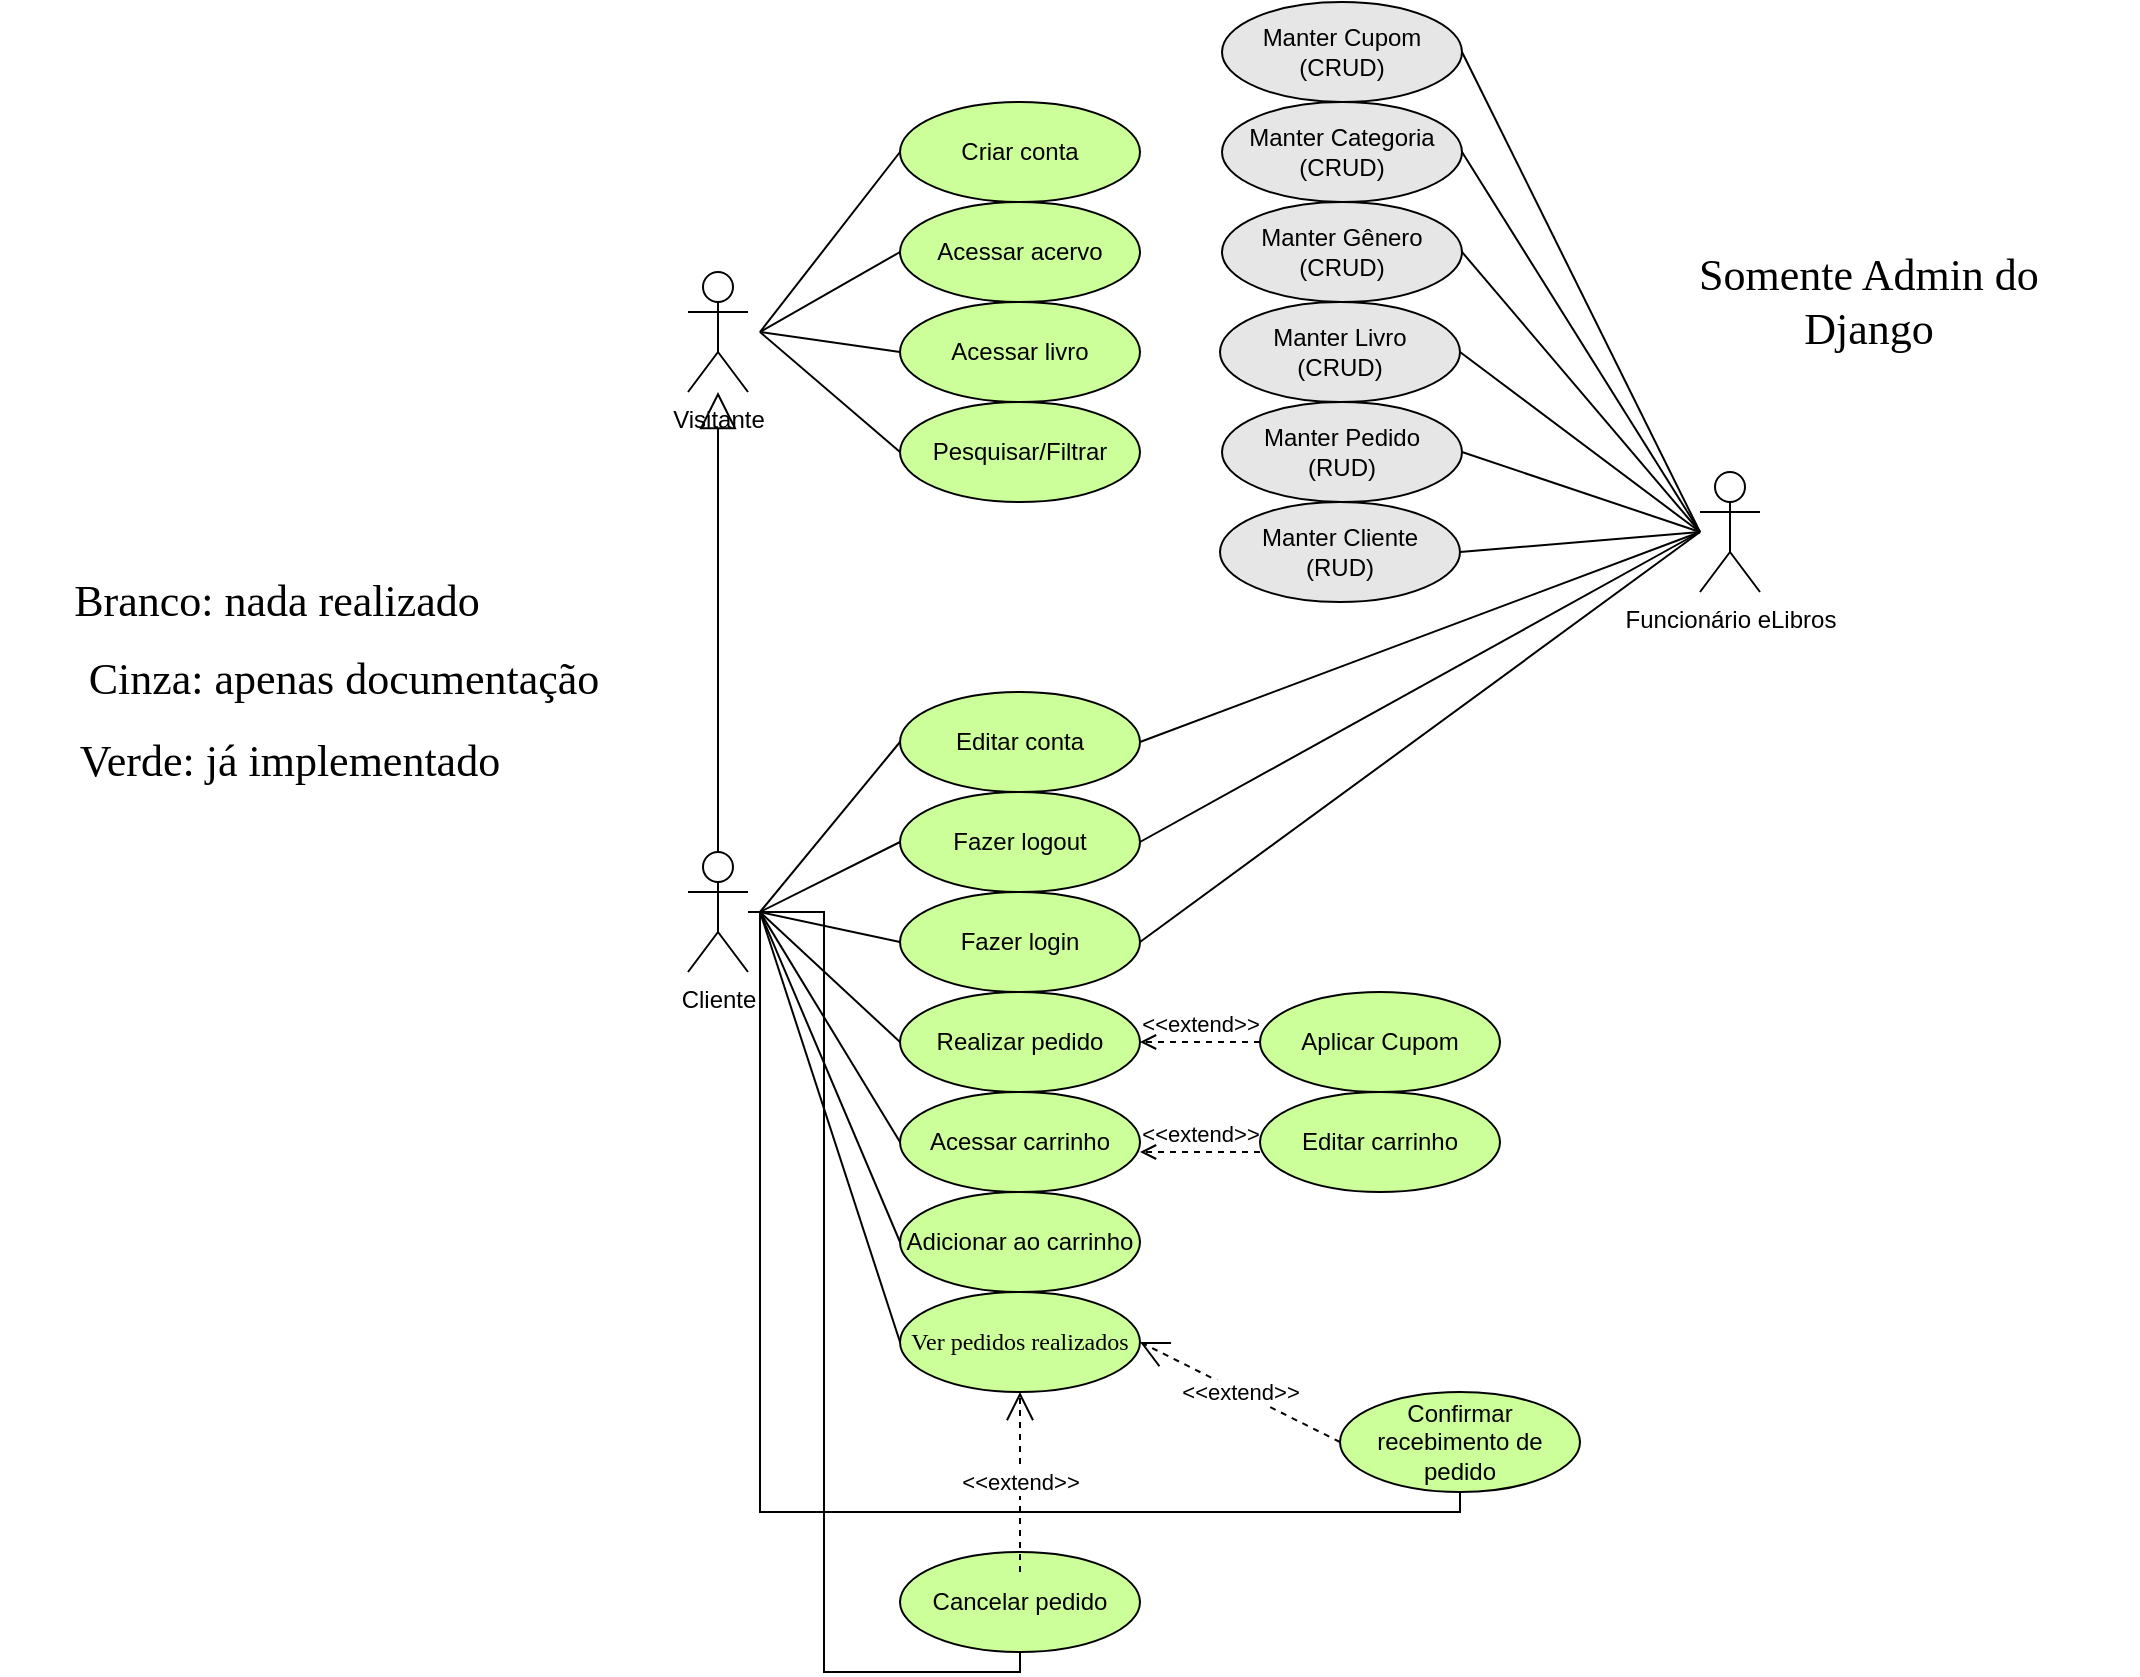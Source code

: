 <mxfile version="24.7.10">
  <diagram name="Página-1" id="pca3PDs19JUdI-R9Kjrd">
    <mxGraphModel grid="1" page="1" gridSize="10" guides="1" tooltips="1" connect="1" arrows="1" fold="1" pageScale="1" pageWidth="827" pageHeight="1169" math="0" shadow="0">
      <root>
        <mxCell id="0" />
        <mxCell id="1" parent="0" />
        <mxCell id="KffBkaMOwE-8M7boOTAI-33" style="edgeStyle=none;shape=connector;rounded=0;orthogonalLoop=1;jettySize=auto;html=1;entryX=1;entryY=0.5;entryDx=0;entryDy=0;strokeColor=default;align=center;verticalAlign=middle;fontFamily=Helvetica;fontSize=11;fontColor=default;labelBackgroundColor=default;endArrow=none;endFill=0;" edge="1" parent="1" target="u6zJ1wR1zb8cTj8hNxHs-26">
          <mxGeometry relative="1" as="geometry">
            <mxPoint x="1250" y="-20" as="sourcePoint" />
          </mxGeometry>
        </mxCell>
        <mxCell id="KffBkaMOwE-8M7boOTAI-34" style="edgeStyle=none;shape=connector;rounded=0;orthogonalLoop=1;jettySize=auto;html=1;entryX=1;entryY=0.5;entryDx=0;entryDy=0;strokeColor=default;align=center;verticalAlign=middle;fontFamily=Helvetica;fontSize=11;fontColor=default;labelBackgroundColor=default;endArrow=none;endFill=0;" edge="1" parent="1" target="Vy4tJXazF6XD1Z9-3fvb-2">
          <mxGeometry relative="1" as="geometry">
            <mxPoint x="1250" y="-20" as="sourcePoint" />
          </mxGeometry>
        </mxCell>
        <mxCell id="92OFofymd97UrG3bQ6cr-4" style="rounded=0;orthogonalLoop=1;jettySize=auto;html=1;entryX=1;entryY=0.5;entryDx=0;entryDy=0;endArrow=none;endFill=0;" edge="1" parent="1" target="92OFofymd97UrG3bQ6cr-3">
          <mxGeometry relative="1" as="geometry">
            <mxPoint x="1250" y="-20" as="sourcePoint" />
          </mxGeometry>
        </mxCell>
        <mxCell id="kh9CSVNsKtjCbCw76zOD-4" style="rounded=0;orthogonalLoop=1;jettySize=auto;html=1;entryX=1;entryY=0.5;entryDx=0;entryDy=0;endArrow=none;endFill=0;" edge="1" parent="1" target="kh9CSVNsKtjCbCw76zOD-3">
          <mxGeometry relative="1" as="geometry">
            <mxPoint x="1250" y="-20" as="sourcePoint" />
          </mxGeometry>
        </mxCell>
        <mxCell id="u6zJ1wR1zb8cTj8hNxHs-5" value="Funcionário eLibros" style="shape=umlActor;verticalLabelPosition=bottom;verticalAlign=top;html=1;outlineConnect=0;" vertex="1" parent="1">
          <mxGeometry x="1250" y="-50" width="30" height="60" as="geometry" />
        </mxCell>
        <mxCell id="u6zJ1wR1zb8cTj8hNxHs-21" value="Visitante" style="shape=umlActor;verticalLabelPosition=bottom;verticalAlign=top;html=1;outlineConnect=0;" vertex="1" parent="1">
          <mxGeometry x="744" y="-150" width="30" height="60" as="geometry" />
        </mxCell>
        <mxCell id="u6zJ1wR1zb8cTj8hNxHs-34" value="Criar conta" style="ellipse;whiteSpace=wrap;html=1;align=center;fillColor=#CCFF99;" vertex="1" parent="1">
          <mxGeometry x="850" y="-235" width="120" height="50" as="geometry" />
        </mxCell>
        <mxCell id="u6zJ1wR1zb8cTj8hNxHs-36" value="Acessar acervo" style="ellipse;whiteSpace=wrap;html=1;align=center;fillColor=#CCFF99;" vertex="1" parent="1">
          <mxGeometry x="850" y="-185" width="120" height="50" as="geometry" />
        </mxCell>
        <mxCell id="KffBkaMOwE-8M7boOTAI-9" style="edgeStyle=none;shape=connector;rounded=0;orthogonalLoop=1;jettySize=auto;html=1;exitX=0;exitY=0.5;exitDx=0;exitDy=0;strokeColor=default;align=center;verticalAlign=middle;fontFamily=Helvetica;fontSize=11;fontColor=default;labelBackgroundColor=default;endArrow=none;endFill=0;" edge="1" parent="1" source="u6zJ1wR1zb8cTj8hNxHs-37">
          <mxGeometry relative="1" as="geometry">
            <mxPoint x="780" y="-120" as="targetPoint" />
          </mxGeometry>
        </mxCell>
        <mxCell id="u6zJ1wR1zb8cTj8hNxHs-37" value="Acessar livro" style="ellipse;whiteSpace=wrap;html=1;align=center;fillColor=#CCFF99;" vertex="1" parent="1">
          <mxGeometry x="850" y="-135" width="120" height="50" as="geometry" />
        </mxCell>
        <mxCell id="KffBkaMOwE-8M7boOTAI-10" style="edgeStyle=none;shape=connector;rounded=0;orthogonalLoop=1;jettySize=auto;html=1;exitX=0;exitY=0.5;exitDx=0;exitDy=0;strokeColor=default;align=center;verticalAlign=middle;fontFamily=Helvetica;fontSize=11;fontColor=default;labelBackgroundColor=default;endArrow=none;endFill=0;" edge="1" parent="1" source="541m9Sr9yW_Dil_W1Ewz-17">
          <mxGeometry relative="1" as="geometry">
            <mxPoint x="780" y="-120" as="targetPoint" />
          </mxGeometry>
        </mxCell>
        <mxCell id="541m9Sr9yW_Dil_W1Ewz-17" value="Pesquisar/Filtrar" style="ellipse;whiteSpace=wrap;html=1;align=center;fillColor=#CCFF99;" vertex="1" parent="1">
          <mxGeometry x="850" y="-85" width="120" height="50" as="geometry" />
        </mxCell>
        <mxCell id="u6zJ1wR1zb8cTj8hNxHs-27" value="Ver pedidos realizados" style="ellipse;whiteSpace=wrap;html=1;align=center;fillColor=#CCFF99;fontFamily=Verdana;" vertex="1" parent="1">
          <mxGeometry x="850" y="360" width="120" height="50" as="geometry" />
        </mxCell>
        <mxCell id="KffBkaMOwE-8M7boOTAI-29" style="edgeStyle=none;shape=connector;rounded=0;orthogonalLoop=1;jettySize=auto;html=1;exitX=1;exitY=0.5;exitDx=0;exitDy=0;strokeColor=default;align=center;verticalAlign=middle;fontFamily=Helvetica;fontSize=11;fontColor=default;labelBackgroundColor=default;endArrow=none;endFill=0;" edge="1" parent="1" source="u6zJ1wR1zb8cTj8hNxHs-28">
          <mxGeometry relative="1" as="geometry">
            <mxPoint x="1250" y="-20" as="targetPoint" />
          </mxGeometry>
        </mxCell>
        <mxCell id="u6zJ1wR1zb8cTj8hNxHs-28" value="Fazer logout" style="ellipse;whiteSpace=wrap;html=1;align=center;fillColor=#CCFF99;" vertex="1" parent="1">
          <mxGeometry x="850" y="110" width="120" height="50" as="geometry" />
        </mxCell>
        <mxCell id="u6zJ1wR1zb8cTj8hNxHs-31" value="Realizar pedido" style="ellipse;whiteSpace=wrap;html=1;align=center;fillColor=#CCFF99;" vertex="1" parent="1">
          <mxGeometry x="850" y="210" width="120" height="50" as="geometry" />
        </mxCell>
        <mxCell id="u6zJ1wR1zb8cTj8hNxHs-44" value="Editar carrinho" style="ellipse;whiteSpace=wrap;html=1;align=center;fillColor=#CCFF99;" vertex="1" parent="1">
          <mxGeometry x="1030" y="260" width="120" height="50" as="geometry" />
        </mxCell>
        <mxCell id="u6zJ1wR1zb8cTj8hNxHs-39" value="Confirmar recebimento de pedido" style="ellipse;whiteSpace=wrap;html=1;align=center;fillColor=#ccff99;" vertex="1" parent="1">
          <mxGeometry x="1070" y="410" width="120" height="50" as="geometry" />
        </mxCell>
        <mxCell id="u6zJ1wR1zb8cTj8hNxHs-35" value="Acessar carrinho" style="ellipse;whiteSpace=wrap;html=1;align=center;fillColor=#CCFF99;" vertex="1" parent="1">
          <mxGeometry x="850" y="260" width="120" height="50" as="geometry" />
        </mxCell>
        <mxCell id="KffBkaMOwE-8M7boOTAI-28" style="edgeStyle=none;shape=connector;rounded=0;orthogonalLoop=1;jettySize=auto;html=1;exitX=1;exitY=0.5;exitDx=0;exitDy=0;strokeColor=default;align=center;verticalAlign=middle;fontFamily=Helvetica;fontSize=11;fontColor=default;labelBackgroundColor=default;endArrow=none;endFill=0;" edge="1" parent="1" source="u6zJ1wR1zb8cTj8hNxHs-30">
          <mxGeometry relative="1" as="geometry">
            <mxPoint x="1250" y="-20" as="targetPoint" />
          </mxGeometry>
        </mxCell>
        <mxCell id="u6zJ1wR1zb8cTj8hNxHs-30" value="Fazer login" style="ellipse;whiteSpace=wrap;html=1;align=center;fillColor=#CCFF99;" vertex="1" parent="1">
          <mxGeometry x="850" y="160" width="120" height="50" as="geometry" />
        </mxCell>
        <mxCell id="u6zJ1wR1zb8cTj8hNxHs-33" value="Editar conta" style="ellipse;whiteSpace=wrap;html=1;align=center;fillColor=#CCFF99;" vertex="1" parent="1">
          <mxGeometry x="850" y="60" width="120" height="50" as="geometry" />
        </mxCell>
        <mxCell id="u6zJ1wR1zb8cTj8hNxHs-26" value="Manter Pedido&lt;div&gt;(RUD)&lt;/div&gt;" style="ellipse;whiteSpace=wrap;html=1;align=center;fillColor=#E6E6E6;" vertex="1" parent="1">
          <mxGeometry x="1011" y="-85" width="120" height="50" as="geometry" />
        </mxCell>
        <mxCell id="u6zJ1wR1zb8cTj8hNxHs-25" value="Manter Livro&lt;div&gt;(CRUD)&lt;/div&gt;" style="ellipse;whiteSpace=wrap;html=1;align=center;fillColor=#E6E6E6;" vertex="1" parent="1">
          <mxGeometry x="1010" y="-135" width="120" height="50" as="geometry" />
        </mxCell>
        <mxCell id="Vy4tJXazF6XD1Z9-3fvb-2" value="Manter Cliente&lt;div&gt;(RUD)&lt;/div&gt;" style="ellipse;whiteSpace=wrap;html=1;align=center;fillColor=#E6E6E6;" vertex="1" parent="1">
          <mxGeometry x="1010" y="-35" width="120" height="50" as="geometry" />
        </mxCell>
        <mxCell id="YV12QCaClhikMkTM48J6-2" style="rounded=0;orthogonalLoop=1;jettySize=auto;html=1;endArrow=none;endFill=0;entryX=0;entryY=0.5;entryDx=0;entryDy=0;" edge="1" parent="1" target="u6zJ1wR1zb8cTj8hNxHs-33">
          <mxGeometry relative="1" as="geometry">
            <mxPoint x="780" y="170" as="sourcePoint" />
          </mxGeometry>
        </mxCell>
        <mxCell id="YV12QCaClhikMkTM48J6-6" style="edgeStyle=none;shape=connector;rounded=0;orthogonalLoop=1;jettySize=auto;html=1;entryX=0;entryY=0.5;entryDx=0;entryDy=0;strokeColor=default;align=center;verticalAlign=middle;fontFamily=Helvetica;fontSize=11;fontColor=default;labelBackgroundColor=default;endArrow=none;endFill=0;" edge="1" parent="1" target="u6zJ1wR1zb8cTj8hNxHs-31">
          <mxGeometry relative="1" as="geometry">
            <mxPoint x="780" y="170" as="sourcePoint" />
          </mxGeometry>
        </mxCell>
        <mxCell id="YV12QCaClhikMkTM48J6-7" style="edgeStyle=none;shape=connector;rounded=0;orthogonalLoop=1;jettySize=auto;html=1;entryX=0;entryY=0.5;entryDx=0;entryDy=0;strokeColor=default;align=center;verticalAlign=middle;fontFamily=Helvetica;fontSize=11;fontColor=default;labelBackgroundColor=default;endArrow=none;endFill=0;" edge="1" parent="1" target="u6zJ1wR1zb8cTj8hNxHs-35">
          <mxGeometry relative="1" as="geometry">
            <mxPoint x="780" y="170" as="sourcePoint" />
          </mxGeometry>
        </mxCell>
        <mxCell id="YV12QCaClhikMkTM48J6-9" style="edgeStyle=none;shape=connector;rounded=0;orthogonalLoop=1;jettySize=auto;html=1;entryX=0;entryY=0.5;entryDx=0;entryDy=0;strokeColor=default;align=center;verticalAlign=middle;fontFamily=Helvetica;fontSize=11;fontColor=default;labelBackgroundColor=default;endArrow=none;endFill=0;" edge="1" parent="1" target="u6zJ1wR1zb8cTj8hNxHs-27">
          <mxGeometry relative="1" as="geometry">
            <mxPoint x="780" y="170" as="sourcePoint" />
          </mxGeometry>
        </mxCell>
        <mxCell id="YV12QCaClhikMkTM48J6-10" style="edgeStyle=orthogonalEdgeStyle;shape=connector;rounded=0;orthogonalLoop=1;jettySize=auto;html=1;strokeColor=default;align=center;verticalAlign=middle;fontFamily=Helvetica;fontSize=11;fontColor=default;labelBackgroundColor=default;endArrow=none;endFill=0;entryX=0.5;entryY=1;entryDx=0;entryDy=0;" edge="1" parent="1" target="u6zJ1wR1zb8cTj8hNxHs-39">
          <mxGeometry relative="1" as="geometry">
            <mxPoint x="780" y="170" as="sourcePoint" />
            <mxPoint x="1140" y="350" as="targetPoint" />
            <Array as="points">
              <mxPoint x="780" y="470" />
              <mxPoint x="1130" y="470" />
            </Array>
          </mxGeometry>
        </mxCell>
        <mxCell id="kahBm2osSVhcxSLaOJQu-3" style="edgeStyle=none;shape=connector;rounded=0;orthogonalLoop=1;jettySize=auto;html=1;entryX=0;entryY=0.5;entryDx=0;entryDy=0;strokeColor=default;align=center;verticalAlign=middle;fontFamily=Helvetica;fontSize=11;fontColor=default;labelBackgroundColor=default;endArrow=none;endFill=0;" edge="1" parent="1" target="kahBm2osSVhcxSLaOJQu-1">
          <mxGeometry relative="1" as="geometry">
            <mxPoint x="780" y="170" as="sourcePoint" />
          </mxGeometry>
        </mxCell>
        <mxCell id="kahBm2osSVhcxSLaOJQu-8" style="edgeStyle=orthogonalEdgeStyle;shape=connector;rounded=0;orthogonalLoop=1;jettySize=auto;html=1;strokeColor=default;align=center;verticalAlign=middle;fontFamily=Helvetica;fontSize=11;fontColor=default;labelBackgroundColor=default;endArrow=none;endFill=0;entryX=0.5;entryY=1;entryDx=0;entryDy=0;" edge="1" parent="1" source="u6zJ1wR1zb8cTj8hNxHs-1" target="kahBm2osSVhcxSLaOJQu-4">
          <mxGeometry relative="1" as="geometry">
            <mxPoint x="760" y="500" as="targetPoint" />
            <Array as="points">
              <mxPoint x="812" y="170" />
              <mxPoint x="812" y="550" />
              <mxPoint x="910" y="550" />
            </Array>
          </mxGeometry>
        </mxCell>
        <mxCell id="u6zJ1wR1zb8cTj8hNxHs-1" value="Cliente" style="shape=umlActor;verticalLabelPosition=bottom;verticalAlign=top;html=1;outlineConnect=0;" vertex="1" parent="1">
          <mxGeometry x="744" y="140" width="30" height="60" as="geometry" />
        </mxCell>
        <mxCell id="KffBkaMOwE-8M7boOTAI-12" style="edgeStyle=none;shape=connector;rounded=0;orthogonalLoop=1;jettySize=auto;html=1;exitX=0;exitY=0.5;exitDx=0;exitDy=0;strokeColor=default;align=center;verticalAlign=middle;fontFamily=Helvetica;fontSize=11;fontColor=default;labelBackgroundColor=default;endArrow=none;endFill=0;" edge="1" parent="1" source="u6zJ1wR1zb8cTj8hNxHs-36">
          <mxGeometry relative="1" as="geometry">
            <mxPoint x="780" y="-120" as="targetPoint" />
          </mxGeometry>
        </mxCell>
        <mxCell id="KffBkaMOwE-8M7boOTAI-13" style="edgeStyle=none;shape=connector;rounded=0;orthogonalLoop=1;jettySize=auto;html=1;exitX=0;exitY=0.5;exitDx=0;exitDy=0;strokeColor=default;align=center;verticalAlign=middle;fontFamily=Helvetica;fontSize=11;fontColor=default;labelBackgroundColor=default;endArrow=none;endFill=0;" edge="1" parent="1" source="u6zJ1wR1zb8cTj8hNxHs-34">
          <mxGeometry relative="1" as="geometry">
            <mxPoint x="780" y="-120" as="targetPoint" />
          </mxGeometry>
        </mxCell>
        <mxCell id="KffBkaMOwE-8M7boOTAI-23" value="" style="endArrow=block;endSize=16;endFill=0;html=1;rounded=0;strokeColor=default;align=center;verticalAlign=middle;fontFamily=Helvetica;fontSize=11;fontColor=default;labelBackgroundColor=default;exitX=0.5;exitY=0;exitDx=0;exitDy=0;exitPerimeter=0;" edge="1" parent="1" source="u6zJ1wR1zb8cTj8hNxHs-1" target="u6zJ1wR1zb8cTj8hNxHs-21">
          <mxGeometry width="160" relative="1" as="geometry">
            <mxPoint x="640" y="-10" as="sourcePoint" />
            <mxPoint x="800" y="-10" as="targetPoint" />
          </mxGeometry>
        </mxCell>
        <mxCell id="KffBkaMOwE-8M7boOTAI-30" style="edgeStyle=none;shape=connector;rounded=0;orthogonalLoop=1;jettySize=auto;html=1;exitX=1;exitY=0.5;exitDx=0;exitDy=0;strokeColor=default;align=center;verticalAlign=middle;fontFamily=Helvetica;fontSize=11;fontColor=default;labelBackgroundColor=default;endArrow=none;endFill=0;" edge="1" parent="1" source="u6zJ1wR1zb8cTj8hNxHs-33">
          <mxGeometry relative="1" as="geometry">
            <mxPoint x="1250" y="-20" as="targetPoint" />
          </mxGeometry>
        </mxCell>
        <mxCell id="KffBkaMOwE-8M7boOTAI-32" style="edgeStyle=none;shape=connector;rounded=0;orthogonalLoop=1;jettySize=auto;html=1;entryX=1;entryY=0.5;entryDx=0;entryDy=0;strokeColor=default;align=center;verticalAlign=middle;fontFamily=Helvetica;fontSize=11;fontColor=default;labelBackgroundColor=default;endArrow=none;endFill=0;" edge="1" parent="1" target="u6zJ1wR1zb8cTj8hNxHs-25">
          <mxGeometry relative="1" as="geometry">
            <mxPoint x="1250" y="-20" as="sourcePoint" />
          </mxGeometry>
        </mxCell>
        <mxCell id="KffBkaMOwE-8M7boOTAI-39" value="&amp;lt;&amp;lt;extend&amp;gt;&amp;gt;" style="endArrow=open;endSize=12;dashed=1;html=1;rounded=0;strokeColor=default;align=center;verticalAlign=middle;fontFamily=Helvetica;fontSize=11;fontColor=default;labelBackgroundColor=default;entryX=1;entryY=0.5;entryDx=0;entryDy=0;exitX=0;exitY=0.5;exitDx=0;exitDy=0;" edge="1" parent="1" source="u6zJ1wR1zb8cTj8hNxHs-39" target="u6zJ1wR1zb8cTj8hNxHs-27">
          <mxGeometry width="160" relative="1" as="geometry">
            <mxPoint x="980" y="270" as="sourcePoint" />
            <mxPoint x="1140" y="270" as="targetPoint" />
          </mxGeometry>
        </mxCell>
        <mxCell id="YV12QCaClhikMkTM48J6-4" style="edgeStyle=none;shape=connector;rounded=0;orthogonalLoop=1;jettySize=auto;html=1;entryX=0;entryY=0.5;entryDx=0;entryDy=0;strokeColor=default;align=center;verticalAlign=middle;fontFamily=Helvetica;fontSize=11;fontColor=default;labelBackgroundColor=default;endArrow=none;endFill=0;" edge="1" parent="1" target="u6zJ1wR1zb8cTj8hNxHs-28">
          <mxGeometry relative="1" as="geometry">
            <mxPoint x="780" y="170" as="sourcePoint" />
          </mxGeometry>
        </mxCell>
        <mxCell id="YV12QCaClhikMkTM48J6-5" style="edgeStyle=none;shape=connector;rounded=0;orthogonalLoop=1;jettySize=auto;html=1;entryX=0;entryY=0.5;entryDx=0;entryDy=0;strokeColor=default;align=center;verticalAlign=middle;fontFamily=Helvetica;fontSize=11;fontColor=default;labelBackgroundColor=default;endArrow=none;endFill=0;" edge="1" parent="1" target="u6zJ1wR1zb8cTj8hNxHs-30">
          <mxGeometry relative="1" as="geometry">
            <mxPoint x="780" y="170" as="sourcePoint" />
          </mxGeometry>
        </mxCell>
        <mxCell id="kahBm2osSVhcxSLaOJQu-1" value="Adicionar ao carrinho" style="ellipse;whiteSpace=wrap;html=1;align=center;fillColor=#CCFF99;" vertex="1" parent="1">
          <mxGeometry x="850" y="310" width="120" height="50" as="geometry" />
        </mxCell>
        <mxCell id="kahBm2osSVhcxSLaOJQu-4" value="Cancelar pedido" style="ellipse;whiteSpace=wrap;html=1;align=center;fillColor=#CCFF99;" vertex="1" parent="1">
          <mxGeometry x="850" y="490" width="120" height="50" as="geometry" />
        </mxCell>
        <mxCell id="kahBm2osSVhcxSLaOJQu-9" value="&amp;lt;&amp;lt;extend&amp;gt;&amp;gt;" style="endArrow=open;endSize=12;dashed=1;html=1;rounded=0;strokeColor=default;align=center;verticalAlign=middle;fontFamily=Helvetica;fontSize=11;fontColor=default;labelBackgroundColor=default;" edge="1" parent="1" target="u6zJ1wR1zb8cTj8hNxHs-27">
          <mxGeometry width="160" relative="1" as="geometry">
            <mxPoint x="910" y="500" as="sourcePoint" />
            <mxPoint x="850" y="480" as="targetPoint" />
          </mxGeometry>
        </mxCell>
        <mxCell id="92OFofymd97UrG3bQ6cr-3" value="Manter Gênero&lt;div&gt;(CRUD)&lt;/div&gt;" style="ellipse;whiteSpace=wrap;html=1;align=center;fillColor=#E6E6E6;" vertex="1" parent="1">
          <mxGeometry x="1011" y="-185" width="120" height="50" as="geometry" />
        </mxCell>
        <mxCell id="4x-DXHGyijfTzwdVXWQR-6" value="Manter Categoria&lt;div&gt;(CRUD)&lt;/div&gt;" style="ellipse;whiteSpace=wrap;html=1;align=center;fillColor=#E6E6E6;" vertex="1" parent="1">
          <mxGeometry x="1011" y="-235" width="120" height="50" as="geometry" />
        </mxCell>
        <mxCell id="4x-DXHGyijfTzwdVXWQR-7" style="rounded=0;orthogonalLoop=1;jettySize=auto;html=1;entryX=1;entryY=0.5;entryDx=0;entryDy=0;endArrow=none;endFill=0;" edge="1" parent="1">
          <mxGeometry relative="1" as="geometry">
            <mxPoint x="1250" y="-20" as="sourcePoint" />
            <mxPoint x="1131" y="-210" as="targetPoint" />
          </mxGeometry>
        </mxCell>
        <mxCell id="4x-DXHGyijfTzwdVXWQR-9" value="Branco: nada realizado" style="text;html=1;align=center;verticalAlign=middle;whiteSpace=wrap;rounded=0;fontFamily=Verdana;fontSize=22;" vertex="1" parent="1">
          <mxGeometry x="404" width="269" height="30" as="geometry" />
        </mxCell>
        <mxCell id="4x-DXHGyijfTzwdVXWQR-10" value="Verde: já implementado" style="text;html=1;align=center;verticalAlign=middle;whiteSpace=wrap;rounded=0;fontFamily=Verdana;fontSize=22;" vertex="1" parent="1">
          <mxGeometry x="400" y="80" width="290" height="30" as="geometry" />
        </mxCell>
        <mxCell id="4x-DXHGyijfTzwdVXWQR-11" value="Cinza: apenas documentação" style="text;html=1;align=center;verticalAlign=middle;whiteSpace=wrap;rounded=0;fontFamily=Verdana;fontSize=22;" vertex="1" parent="1">
          <mxGeometry x="402" y="39" width="340" height="30" as="geometry" />
        </mxCell>
        <mxCell id="kh9CSVNsKtjCbCw76zOD-3" value="Manter Cupom&lt;div&gt;(CRUD)&lt;/div&gt;" style="ellipse;whiteSpace=wrap;html=1;align=center;fillColor=#E6E6E6;" vertex="1" parent="1">
          <mxGeometry x="1011" y="-285" width="120" height="50" as="geometry" />
        </mxCell>
        <mxCell id="kh9CSVNsKtjCbCw76zOD-21" value="&amp;lt;&amp;lt;extend&amp;gt;&amp;gt;" style="html=1;verticalAlign=bottom;labelBackgroundColor=none;endArrow=open;endFill=0;dashed=1;rounded=0;strokeColor=default;align=center;fontFamily=Helvetica;fontSize=11;fontColor=default;" edge="1" parent="1">
          <mxGeometry width="160" relative="1" as="geometry">
            <mxPoint x="1030" y="235" as="sourcePoint" />
            <mxPoint x="970" y="235" as="targetPoint" />
          </mxGeometry>
        </mxCell>
        <mxCell id="kh9CSVNsKtjCbCw76zOD-22" value="Aplicar Cupom" style="ellipse;whiteSpace=wrap;html=1;align=center;fillColor=#CCFF99;" vertex="1" parent="1">
          <mxGeometry x="1030" y="210" width="120" height="50" as="geometry" />
        </mxCell>
        <mxCell id="kh9CSVNsKtjCbCw76zOD-23" value="&amp;lt;&amp;lt;extend&amp;gt;&amp;gt;" style="html=1;verticalAlign=bottom;labelBackgroundColor=none;endArrow=open;endFill=0;dashed=1;rounded=0;strokeColor=default;align=center;fontFamily=Helvetica;fontSize=11;fontColor=default;" edge="1" parent="1">
          <mxGeometry width="160" relative="1" as="geometry">
            <mxPoint x="1030" y="290" as="sourcePoint" />
            <mxPoint x="970" y="290" as="targetPoint" />
          </mxGeometry>
        </mxCell>
        <mxCell id="kkKYtgDw403f85KSxdQF-5" value="Somente Admin do&lt;div&gt;Django&lt;/div&gt;" style="text;html=1;align=center;verticalAlign=middle;whiteSpace=wrap;rounded=0;fontFamily=Verdana;fontSize=22;" vertex="1" parent="1">
          <mxGeometry x="1200" y="-150" width="269" height="30" as="geometry" />
        </mxCell>
      </root>
    </mxGraphModel>
  </diagram>
</mxfile>
